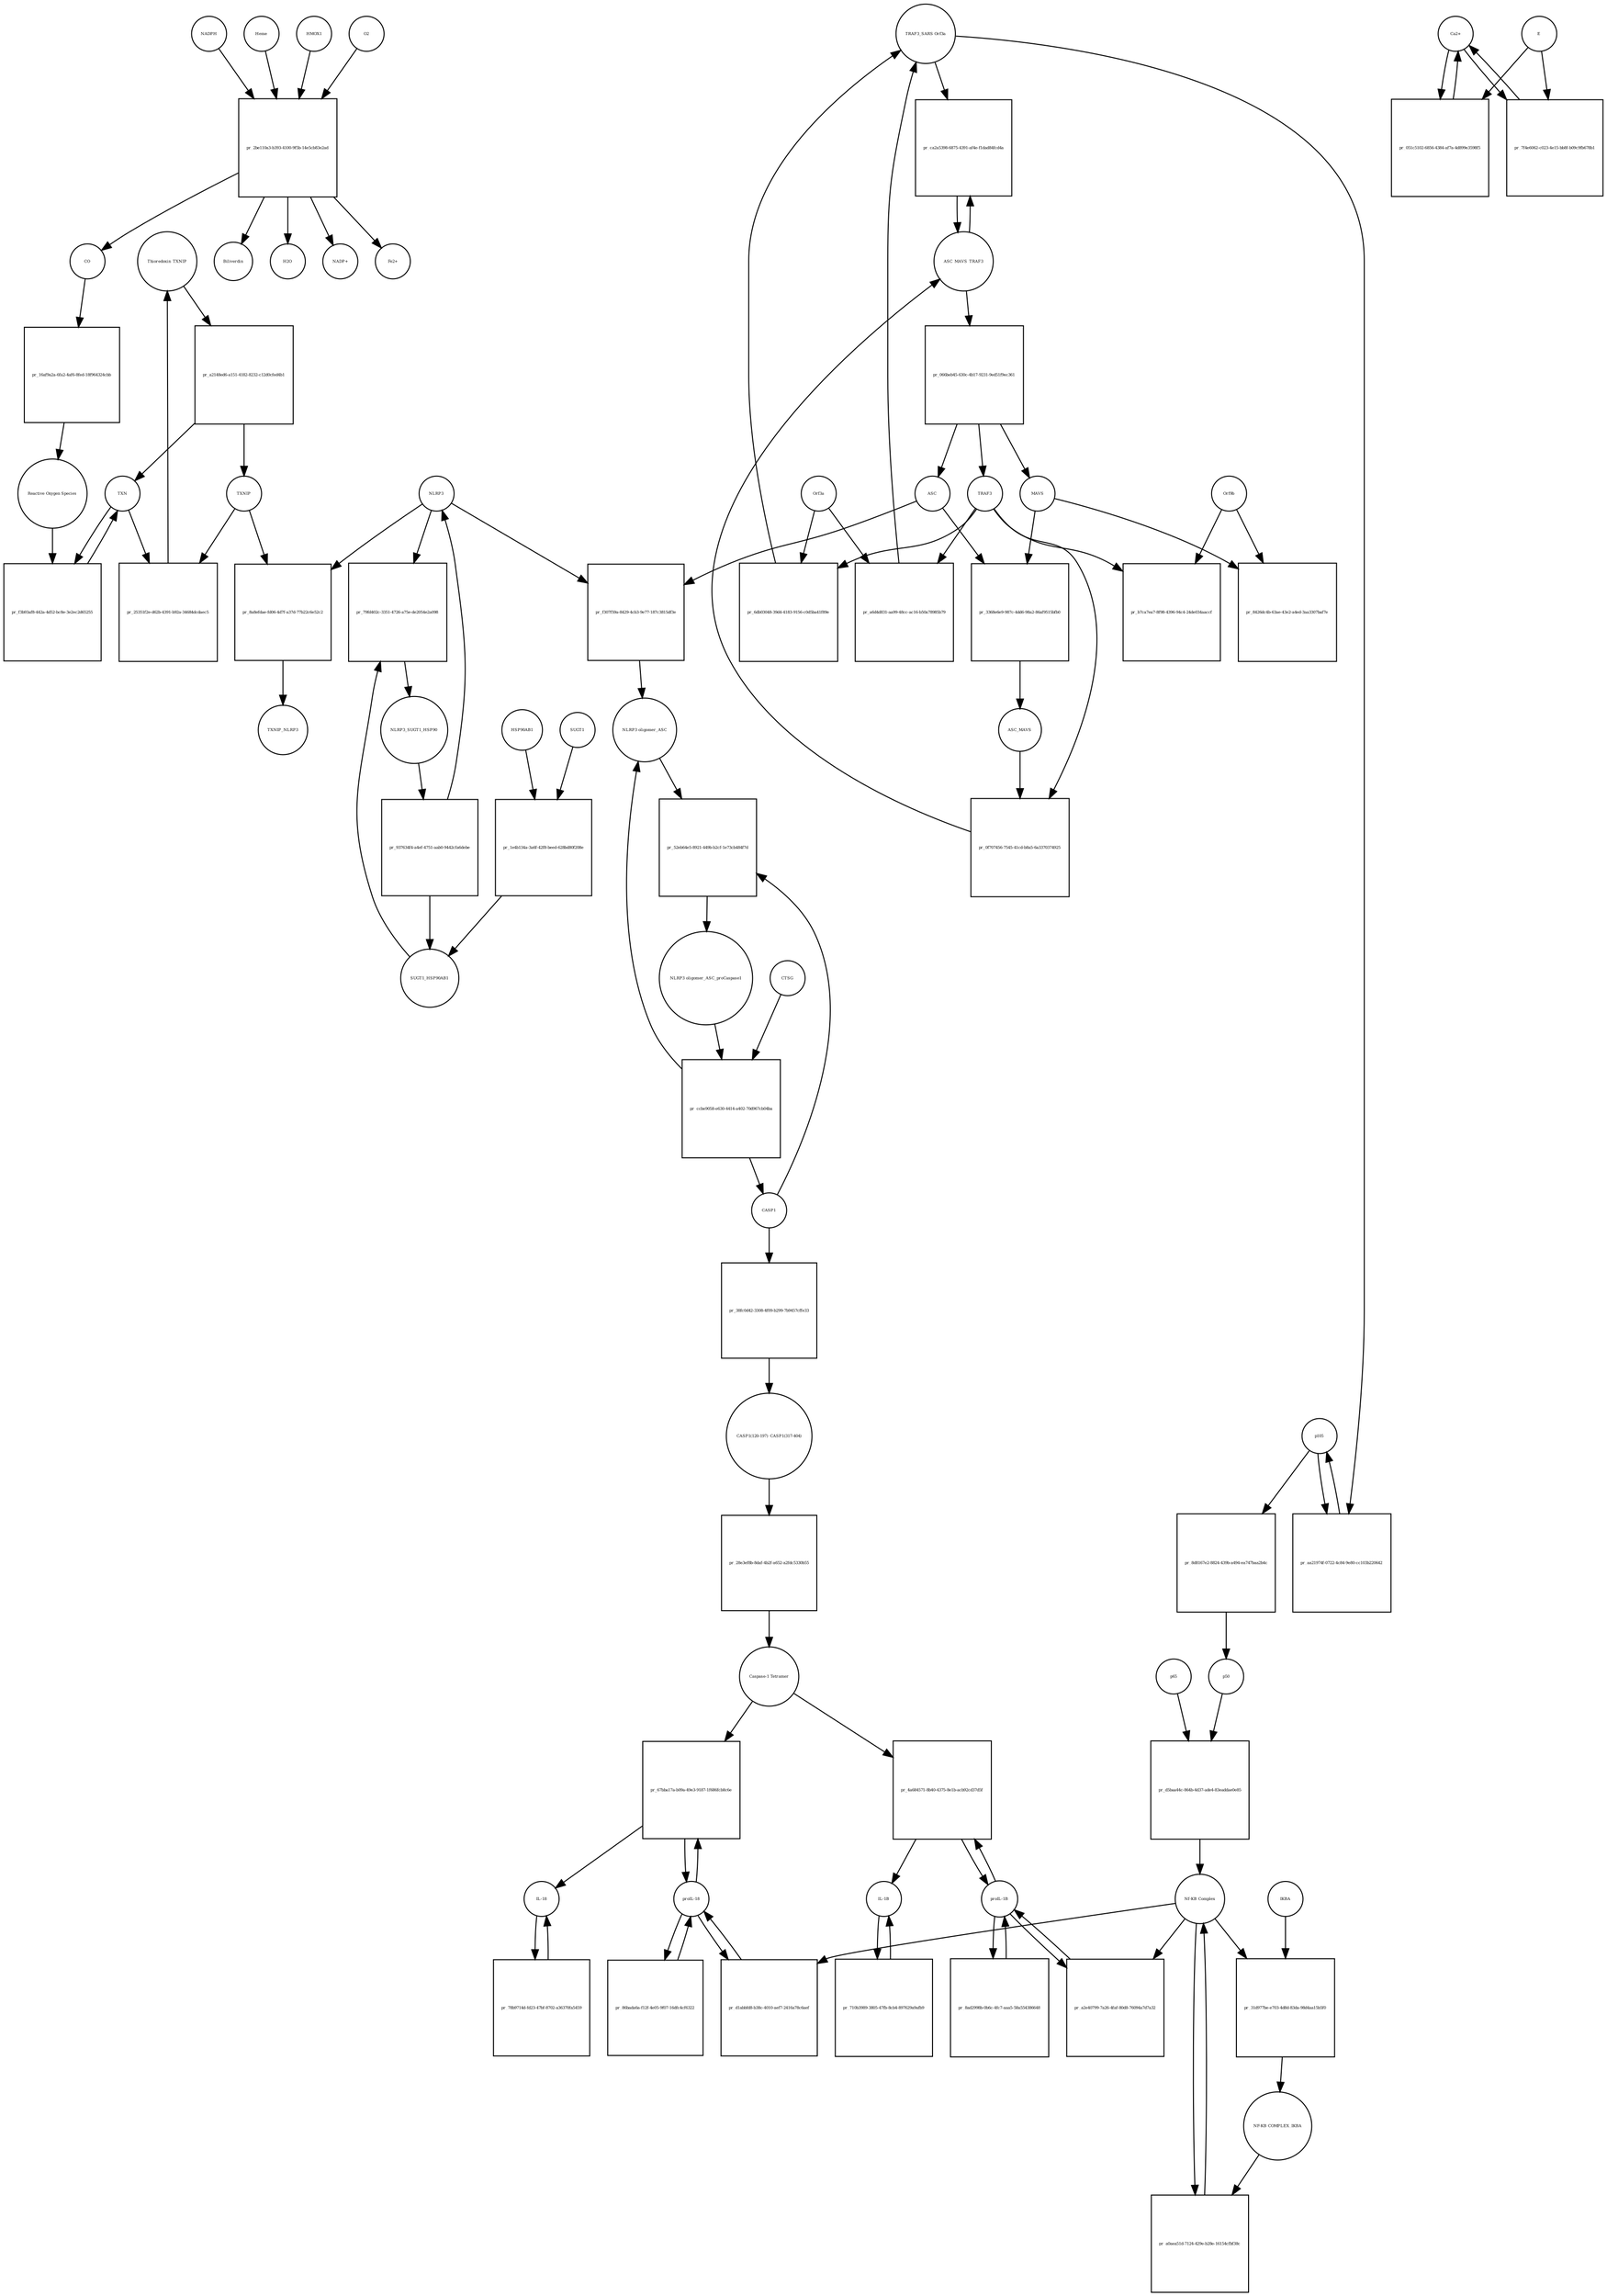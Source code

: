 strict digraph  {
Thioredoxin_TXNIP [annotation="urn_miriam_uniprot_P10599|urn_miriam_uniprot_Q9H3M7", bipartite=0, cls=complex, fontsize=4, label=Thioredoxin_TXNIP, shape=circle];
"pr_a2148ed6-a151-4182-8232-c12d0cfed4b1" [annotation="", bipartite=1, cls=process, fontsize=4, label="pr_a2148ed6-a151-4182-8232-c12d0cfed4b1", shape=square];
TXNIP [annotation=urn_miriam_uniprot_Q9H3M7, bipartite=0, cls=macromolecule, fontsize=4, label=TXNIP, shape=circle];
TXN [annotation=urn_miriam_uniprot_P10599, bipartite=0, cls=macromolecule, fontsize=4, label=TXN, shape=circle];
"pr_f3b93af8-442a-4d52-bc8e-3e2ec2d65255" [annotation="", bipartite=1, cls=process, fontsize=4, label="pr_f3b93af8-442a-4d52-bc8e-3e2ec2d65255", shape=square];
"Reactive Oxygen Species" [annotation="urn_miriam_obo.chebi_CHEBI%3A26523", bipartite=0, cls="simple chemical", fontsize=4, label="Reactive Oxygen Species", shape=circle];
"pr_25351f2e-d62b-4391-b92a-34684dcdaec5" [annotation="", bipartite=1, cls=process, fontsize=4, label="pr_25351f2e-d62b-4391-b92a-34684dcdaec5", shape=square];
HSP90AB1 [annotation=urn_miriam_uniprot_P08238, bipartite=0, cls=macromolecule, fontsize=4, label=HSP90AB1, shape=circle];
"pr_1e4b134a-3a6f-42f8-beed-628bd80f208e" [annotation="", bipartite=1, cls=process, fontsize=4, label="pr_1e4b134a-3a6f-42f8-beed-628bd80f208e", shape=square];
SUGT1 [annotation=urn_miriam_uniprot_Q9Y2Z0, bipartite=0, cls=macromolecule, fontsize=4, label=SUGT1, shape=circle];
SUGT1_HSP90AB1 [annotation="urn_miriam_uniprot_P08238|urn_miriam_uniprot_Q9Y2Z0", bipartite=0, cls=complex, fontsize=4, label=SUGT1_HSP90AB1, shape=circle];
NLRP3 [annotation=urn_miriam_uniprot_Q96P20, bipartite=0, cls=macromolecule, fontsize=4, label=NLRP3, shape=circle];
"pr_8a8efdae-fd06-4d7f-a37d-77b22c6e52c2" [annotation="", bipartite=1, cls=process, fontsize=4, label="pr_8a8efdae-fd06-4d7f-a37d-77b22c6e52c2", shape=square];
TXNIP_NLRP3 [annotation="urn_miriam_uniprot_Q9H3M7|urn_miriam_uniprot_Q96P20", bipartite=0, cls=complex, fontsize=4, label=TXNIP_NLRP3, shape=circle];
"NLRP3 oligomer_ASC_proCaspase1" [annotation="urn_miriam_uniprot_P29466|urn_miriam_uniprot_Q9ULZ3|urn_miriam_uniprot_Q96P20", bipartite=0, cls=complex, fontsize=4, label="NLRP3 oligomer_ASC_proCaspase1", shape=circle];
"pr_ccbe9058-e630-4414-a402-70d967cb04ba" [annotation="", bipartite=1, cls=process, fontsize=4, label="pr_ccbe9058-e630-4414-a402-70d967cb04ba", shape=square];
CASP1 [annotation=urn_miriam_uniprot_P29466, bipartite=0, cls=macromolecule, fontsize=4, label=CASP1, shape=circle];
CTSG [annotation=urn_miriam_uniprot_P08311, bipartite=0, cls=macromolecule, fontsize=4, label=CTSG, shape=circle];
"NLRP3 oligomer_ASC" [annotation="urn_miriam_uniprot_Q9ULZ3|urn_miriam_uniprot_Q96P20", bipartite=0, cls=complex, fontsize=4, label="NLRP3 oligomer_ASC", shape=circle];
"pr_38fc0d42-3308-4f09-b299-7b9457cffe33" [annotation="", bipartite=1, cls=process, fontsize=4, label="pr_38fc0d42-3308-4f09-b299-7b9457cffe33", shape=square];
"CASP1(120-197)_CASP1(317-404)" [annotation=urn_miriam_uniprot_P29466, bipartite=0, cls=complex, fontsize=4, label="CASP1(120-197)_CASP1(317-404)", shape=circle];
"pr_28e3ef8b-8daf-4b2f-a652-a2fdc5330b55" [annotation="", bipartite=1, cls=process, fontsize=4, label="pr_28e3ef8b-8daf-4b2f-a652-a2fdc5330b55", shape=square];
"Caspase-1 Tetramer" [annotation=urn_miriam_uniprot_P29466, bipartite=0, cls="complex multimer", fontsize=4, label="Caspase-1 Tetramer", shape=circle];
"proIL-1B" [annotation=urn_miriam_uniprot_P01584, bipartite=0, cls=macromolecule, fontsize=4, label="proIL-1B", shape=circle];
"pr_4a684571-8b40-4375-8e1b-acb92cd37d5f" [annotation="", bipartite=1, cls=process, fontsize=4, label="pr_4a684571-8b40-4375-8e1b-acb92cd37d5f", shape=square];
"IL-1B" [annotation=urn_miriam_uniprot_P01584, bipartite=0, cls=macromolecule, fontsize=4, label="IL-1B", shape=circle];
"pr_710b3989-3805-47fb-8cb4-897629a9afb9" [annotation="", bipartite=1, cls="omitted process", fontsize=4, label="pr_710b3989-3805-47fb-8cb4-897629a9afb9", shape=square];
"proIL-18" [annotation=urn_miriam_uniprot_Q14116, bipartite=0, cls=macromolecule, fontsize=4, label="proIL-18", shape=circle];
"pr_67bba17a-b09a-49e3-9187-1f686fcb8c6e" [annotation="", bipartite=1, cls=process, fontsize=4, label="pr_67bba17a-b09a-49e3-9187-1f686fcb8c6e", shape=square];
"IL-18" [annotation=urn_miriam_uniprot_Q14116, bipartite=0, cls=macromolecule, fontsize=4, label="IL-18", shape=circle];
"pr_78b9714d-fd23-47bf-8702-a36370fa5459" [annotation="", bipartite=1, cls="omitted process", fontsize=4, label="pr_78b9714d-fd23-47bf-8702-a36370fa5459", shape=square];
"pr_52eb64e5-8921-449b-b2cf-1e73cb484f7d" [annotation="", bipartite=1, cls=process, fontsize=4, label="pr_52eb64e5-8921-449b-b2cf-1e73cb484f7d", shape=square];
"pr_a2e40799-7a26-4faf-80d8-76094a7d7a32" [annotation="", bipartite=1, cls=process, fontsize=4, label="pr_a2e40799-7a26-4faf-80d8-76094a7d7a32", shape=square];
"Nf-KB Complex" [annotation="urn_miriam_uniprot_P19838|urn_miriam_uniprot_Q00653", bipartite=0, cls=complex, fontsize=4, label="Nf-KB Complex", shape=circle];
"pr_d1abbfd8-b38c-4010-aef7-2416a78c6aef" [annotation="", bipartite=1, cls=process, fontsize=4, label="pr_d1abbfd8-b38c-4010-aef7-2416a78c6aef", shape=square];
p50 [annotation=urn_miriam_uniprot_P19838, bipartite=0, cls=macromolecule, fontsize=4, label=p50, shape=circle];
"pr_d5baa44c-864b-4d37-ade4-83eaddae0e85" [annotation="", bipartite=1, cls=process, fontsize=4, label="pr_d5baa44c-864b-4d37-ade4-83eaddae0e85", shape=square];
p65 [annotation=urn_miriam_uniprot_Q00653, bipartite=0, cls=macromolecule, fontsize=4, label=p65, shape=circle];
Orf3a [annotation="urn_miriam_uniprot_P59632|urn_miriam_taxonomy_694009", bipartite=0, cls=macromolecule, fontsize=4, label=Orf3a, shape=circle];
"pr_a6d4d831-aa99-48cc-ac16-b50a78985b79" [annotation="", bipartite=1, cls=process, fontsize=4, label="pr_a6d4d831-aa99-48cc-ac16-b50a78985b79", shape=square];
TRAF3 [annotation=urn_miriam_uniprot_Q13114, bipartite=0, cls=macromolecule, fontsize=4, label=TRAF3, shape=circle];
"TRAF3_SARS Orf3a" [annotation="urn_miriam_uniprot_P59632|urn_miriam_uniprot_Q13114|urn_miriam_taxonomy_694009", bipartite=0, cls=complex, fontsize=4, label="TRAF3_SARS Orf3a", shape=circle];
p105 [annotation=urn_miriam_uniprot_P19838, bipartite=0, cls=macromolecule, fontsize=4, label=p105, shape=circle];
"pr_8d8167e2-8824-439b-a494-ea747baa2b4c" [annotation="", bipartite=1, cls="omitted process", fontsize=4, label="pr_8d8167e2-8824-439b-a494-ea747baa2b4c", shape=square];
ASC [annotation=urn_miriam_uniprot_Q9ULZ3, bipartite=0, cls=macromolecule, fontsize=4, label=ASC, shape=circle];
"pr_f307f59a-8429-4cb3-9e77-187c3815df3e" [annotation="", bipartite=1, cls=process, fontsize=4, label="pr_f307f59a-8429-4cb3-9e77-187c3815df3e", shape=square];
IKBA [annotation="", bipartite=0, cls=macromolecule, fontsize=4, label=IKBA, shape=circle];
"pr_31d977be-e703-4d8d-83da-98d4aa15b5f0" [annotation="", bipartite=1, cls=process, fontsize=4, label="pr_31d977be-e703-4d8d-83da-98d4aa15b5f0", shape=square];
"NF-KB COMPLEX_IKBA" [annotation=urn_miriam_uniprot_P19838, bipartite=0, cls=complex, fontsize=4, label="NF-KB COMPLEX_IKBA", shape=circle];
"pr_a0aea51d-7124-429e-b28e-16154cfbf38c" [annotation="", bipartite=1, cls=process, fontsize=4, label="pr_a0aea51d-7124-429e-b28e-16154cfbf38c", shape=square];
NLRP3_SUGT1_HSP90 [annotation="urn_miriam_uniprot_P08238|urn_miriam_uniprot_Q96P20|urn_miriam_uniprot_Q9Y2Z0", bipartite=0, cls=complex, fontsize=4, label=NLRP3_SUGT1_HSP90, shape=circle];
"pr_937634f4-a4ef-4751-aab0-9442cfa6debe" [annotation="", bipartite=1, cls="omitted process", fontsize=4, label="pr_937634f4-a4ef-4751-aab0-9442cfa6debe", shape=square];
"pr_3368e6e9-987c-4dd6-98a2-86af9515bfb0" [annotation="", bipartite=1, cls=process, fontsize=4, label="pr_3368e6e9-987c-4dd6-98a2-86af9515bfb0", shape=square];
ASC_MAVS [annotation=urn_miriam_uniprot_Q9ULZ3, bipartite=0, cls=complex, fontsize=4, label=ASC_MAVS, shape=circle];
MAVS [annotation=urn_miriam_uniprot_Q7Z434, bipartite=0, cls=macromolecule, fontsize=4, label=MAVS, shape=circle];
"pr_0f707456-7545-41cd-b8a5-6a3370374925" [annotation="", bipartite=1, cls=process, fontsize=4, label="pr_0f707456-7545-41cd-b8a5-6a3370374925", shape=square];
ASC_MAVS_TRAF3 [annotation="urn_miriam_pubmed_25847972|urn_miriam_uniprot_Q9ULZ3|urn_miriam_uniprot_Q13114", bipartite=0, cls=complex, fontsize=4, label=ASC_MAVS_TRAF3, shape=circle];
"pr_066beb45-630c-4b17-9231-9ed51f9ec361" [annotation="", bipartite=1, cls=process, fontsize=4, label="pr_066beb45-630c-4b17-9231-9ed51f9ec361", shape=square];
"pr_ca2a5398-6875-4391-af4e-f1dad84fcd4a" [annotation="", bipartite=1, cls="omitted process", fontsize=4, label="pr_ca2a5398-6875-4391-af4e-f1dad84fcd4a", shape=square];
"pr_79fd402c-3351-4726-a75e-de2054e2a098" [annotation="", bipartite=1, cls=process, fontsize=4, label="pr_79fd402c-3351-4726-a75e-de2054e2a098", shape=square];
"pr_8ad2998b-0b6c-4fc7-aaa5-58a554386648" [annotation="", bipartite=1, cls=process, fontsize=4, label="pr_8ad2998b-0b6c-4fc7-aaa5-58a554386648", shape=square];
"pr_86bada6a-f12f-4e05-9f07-16dfc4cf6322" [annotation="", bipartite=1, cls=process, fontsize=4, label="pr_86bada6a-f12f-4e05-9f07-16dfc4cf6322", shape=square];
"Ca2+" [annotation="urn_miriam_obo.chebi_CHEBI%3A29108", bipartite=0, cls="simple chemical", fontsize=4, label="Ca2+", shape=circle];
"pr_051c5102-6856-4384-af7a-4d899e3598f5" [annotation="", bipartite=1, cls=process, fontsize=4, label="pr_051c5102-6856-4384-af7a-4d899e3598f5", shape=square];
E [annotation="urn_miriam_uniprot_P59637|urn_miriam_taxonomy_694009", bipartite=0, cls=macromolecule, fontsize=4, label=E, shape=circle];
"pr_7f4e6062-c023-4e15-bb8f-b09c9fb678b1" [annotation="", bipartite=1, cls=process, fontsize=4, label="pr_7f4e6062-c023-4e15-bb8f-b09c9fb678b1", shape=square];
"pr_6db03048-39d4-4183-9156-c0d5ba41f89e" [annotation="", bipartite=1, cls=process, fontsize=4, label="pr_6db03048-39d4-4183-9156-c0d5ba41f89e", shape=square];
"pr_aa21974f-0722-4c84-9e80-cc103b220642" [annotation="", bipartite=1, cls="omitted process", fontsize=4, label="pr_aa21974f-0722-4c84-9e80-cc103b220642", shape=square];
Heme [annotation="urn_miriam_obo.chebi_CHEBI%3A30413", bipartite=0, cls="simple chemical", fontsize=4, label=Heme, shape=circle];
"pr_2be110a3-b393-4100-9f5b-14e5cb83e2ad" [annotation="", bipartite=1, cls=process, fontsize=4, label="pr_2be110a3-b393-4100-9f5b-14e5cb83e2ad", shape=square];
Biliverdin [annotation="urn_miriam_obo.chebi_CHEBI%3A17033", bipartite=0, cls="simple chemical", fontsize=4, label=Biliverdin, shape=circle];
HMOX1 [annotation=urn_miriam_uniprot_P09601, bipartite=0, cls=macromolecule, fontsize=4, label=HMOX1, shape=circle];
O2 [annotation="urn_miriam_obo.chebi_CHEBI%3A15379", bipartite=0, cls="simple chemical", fontsize=4, label=O2, shape=circle];
NADPH [annotation="urn_miriam_obo.chebi_CHEBI%3A16474", bipartite=0, cls="simple chemical", fontsize=4, label=NADPH, shape=circle];
H2O [annotation="urn_miriam_obo.chebi_CHEBI%3A15377", bipartite=0, cls="simple chemical", fontsize=4, label=H2O, shape=circle];
"NADP+" [annotation="urn_miriam_obo.chebi_CHEBI%3A18009", bipartite=0, cls="simple chemical", fontsize=4, label="NADP+", shape=circle];
CO [annotation="urn_miriam_obo.chebi_CHEBI%3A17245", bipartite=0, cls="simple chemical", fontsize=4, label=CO, shape=circle];
"Fe2+" [annotation="urn_miriam_obo.chebi_CHEBI%3A29033", bipartite=0, cls="simple chemical", fontsize=4, label="Fe2+", shape=circle];
"pr_16af9a2a-6fa2-4af6-8fed-18f964324cbb" [annotation="", bipartite=1, cls=process, fontsize=4, label="pr_16af9a2a-6fa2-4af6-8fed-18f964324cbb", shape=square];
"pr_8426dc4b-63ae-43e2-a4ed-3aa3307baf7e" [annotation="", bipartite=1, cls=process, fontsize=4, label="pr_8426dc4b-63ae-43e2-a4ed-3aa3307baf7e", shape=square];
Orf9b [annotation="urn_miriam_taxonomy_694009|urn_miriam_uniprot_P59636", bipartite=0, cls=macromolecule, fontsize=4, label=Orf9b, shape=circle];
"pr_b7ca7ea7-8f98-4396-94c4-24de034aaccf" [annotation="", bipartite=1, cls=process, fontsize=4, label="pr_b7ca7ea7-8f98-4396-94c4-24de034aaccf", shape=square];
Thioredoxin_TXNIP -> "pr_a2148ed6-a151-4182-8232-c12d0cfed4b1"  [annotation="", interaction_type=consumption];
"pr_a2148ed6-a151-4182-8232-c12d0cfed4b1" -> TXNIP  [annotation="", interaction_type=production];
"pr_a2148ed6-a151-4182-8232-c12d0cfed4b1" -> TXN  [annotation="", interaction_type=production];
TXNIP -> "pr_25351f2e-d62b-4391-b92a-34684dcdaec5"  [annotation="", interaction_type=consumption];
TXNIP -> "pr_8a8efdae-fd06-4d7f-a37d-77b22c6e52c2"  [annotation="", interaction_type=consumption];
TXN -> "pr_f3b93af8-442a-4d52-bc8e-3e2ec2d65255"  [annotation="", interaction_type=consumption];
TXN -> "pr_25351f2e-d62b-4391-b92a-34684dcdaec5"  [annotation="", interaction_type=consumption];
"pr_f3b93af8-442a-4d52-bc8e-3e2ec2d65255" -> TXN  [annotation="", interaction_type=production];
"Reactive Oxygen Species" -> "pr_f3b93af8-442a-4d52-bc8e-3e2ec2d65255"  [annotation="", interaction_type="necessary stimulation"];
"pr_25351f2e-d62b-4391-b92a-34684dcdaec5" -> Thioredoxin_TXNIP  [annotation="", interaction_type=production];
HSP90AB1 -> "pr_1e4b134a-3a6f-42f8-beed-628bd80f208e"  [annotation="", interaction_type=consumption];
"pr_1e4b134a-3a6f-42f8-beed-628bd80f208e" -> SUGT1_HSP90AB1  [annotation="", interaction_type=production];
SUGT1 -> "pr_1e4b134a-3a6f-42f8-beed-628bd80f208e"  [annotation="", interaction_type=consumption];
SUGT1_HSP90AB1 -> "pr_79fd402c-3351-4726-a75e-de2054e2a098"  [annotation="", interaction_type=consumption];
NLRP3 -> "pr_8a8efdae-fd06-4d7f-a37d-77b22c6e52c2"  [annotation="", interaction_type=consumption];
NLRP3 -> "pr_f307f59a-8429-4cb3-9e77-187c3815df3e"  [annotation="", interaction_type=consumption];
NLRP3 -> "pr_79fd402c-3351-4726-a75e-de2054e2a098"  [annotation="", interaction_type=consumption];
"pr_8a8efdae-fd06-4d7f-a37d-77b22c6e52c2" -> TXNIP_NLRP3  [annotation="", interaction_type=production];
"NLRP3 oligomer_ASC_proCaspase1" -> "pr_ccbe9058-e630-4414-a402-70d967cb04ba"  [annotation="", interaction_type=consumption];
"pr_ccbe9058-e630-4414-a402-70d967cb04ba" -> CASP1  [annotation="", interaction_type=production];
"pr_ccbe9058-e630-4414-a402-70d967cb04ba" -> "NLRP3 oligomer_ASC"  [annotation="", interaction_type=production];
CASP1 -> "pr_38fc0d42-3308-4f09-b299-7b9457cffe33"  [annotation="", interaction_type=consumption];
CASP1 -> "pr_52eb64e5-8921-449b-b2cf-1e73cb484f7d"  [annotation="", interaction_type=consumption];
CTSG -> "pr_ccbe9058-e630-4414-a402-70d967cb04ba"  [annotation="", interaction_type=catalysis];
"NLRP3 oligomer_ASC" -> "pr_52eb64e5-8921-449b-b2cf-1e73cb484f7d"  [annotation="", interaction_type=consumption];
"pr_38fc0d42-3308-4f09-b299-7b9457cffe33" -> "CASP1(120-197)_CASP1(317-404)"  [annotation="", interaction_type=production];
"CASP1(120-197)_CASP1(317-404)" -> "pr_28e3ef8b-8daf-4b2f-a652-a2fdc5330b55"  [annotation="", interaction_type=consumption];
"pr_28e3ef8b-8daf-4b2f-a652-a2fdc5330b55" -> "Caspase-1 Tetramer"  [annotation="", interaction_type=production];
"Caspase-1 Tetramer" -> "pr_4a684571-8b40-4375-8e1b-acb92cd37d5f"  [annotation="", interaction_type=catalysis];
"Caspase-1 Tetramer" -> "pr_67bba17a-b09a-49e3-9187-1f686fcb8c6e"  [annotation="", interaction_type=catalysis];
"proIL-1B" -> "pr_4a684571-8b40-4375-8e1b-acb92cd37d5f"  [annotation="", interaction_type=consumption];
"proIL-1B" -> "pr_a2e40799-7a26-4faf-80d8-76094a7d7a32"  [annotation="", interaction_type=consumption];
"proIL-1B" -> "pr_8ad2998b-0b6c-4fc7-aaa5-58a554386648"  [annotation="", interaction_type=consumption];
"pr_4a684571-8b40-4375-8e1b-acb92cd37d5f" -> "IL-1B"  [annotation="", interaction_type=production];
"pr_4a684571-8b40-4375-8e1b-acb92cd37d5f" -> "proIL-1B"  [annotation="", interaction_type=production];
"IL-1B" -> "pr_710b3989-3805-47fb-8cb4-897629a9afb9"  [annotation="", interaction_type=consumption];
"pr_710b3989-3805-47fb-8cb4-897629a9afb9" -> "IL-1B"  [annotation="", interaction_type=production];
"proIL-18" -> "pr_67bba17a-b09a-49e3-9187-1f686fcb8c6e"  [annotation="", interaction_type=consumption];
"proIL-18" -> "pr_d1abbfd8-b38c-4010-aef7-2416a78c6aef"  [annotation="", interaction_type=consumption];
"proIL-18" -> "pr_86bada6a-f12f-4e05-9f07-16dfc4cf6322"  [annotation="", interaction_type=consumption];
"pr_67bba17a-b09a-49e3-9187-1f686fcb8c6e" -> "IL-18"  [annotation="", interaction_type=production];
"pr_67bba17a-b09a-49e3-9187-1f686fcb8c6e" -> "proIL-18"  [annotation="", interaction_type=production];
"IL-18" -> "pr_78b9714d-fd23-47bf-8702-a36370fa5459"  [annotation="", interaction_type=consumption];
"pr_78b9714d-fd23-47bf-8702-a36370fa5459" -> "IL-18"  [annotation="", interaction_type=production];
"pr_52eb64e5-8921-449b-b2cf-1e73cb484f7d" -> "NLRP3 oligomer_ASC_proCaspase1"  [annotation="", interaction_type=production];
"pr_a2e40799-7a26-4faf-80d8-76094a7d7a32" -> "proIL-1B"  [annotation="", interaction_type=production];
"Nf-KB Complex" -> "pr_a2e40799-7a26-4faf-80d8-76094a7d7a32"  [annotation=urn_miriam_pubmed_31034780, interaction_type=catalysis];
"Nf-KB Complex" -> "pr_d1abbfd8-b38c-4010-aef7-2416a78c6aef"  [annotation=urn_miriam_pubmed_31034780, interaction_type=catalysis];
"Nf-KB Complex" -> "pr_31d977be-e703-4d8d-83da-98d4aa15b5f0"  [annotation="", interaction_type=consumption];
"Nf-KB Complex" -> "pr_a0aea51d-7124-429e-b28e-16154cfbf38c"  [annotation="", interaction_type=consumption];
"pr_d1abbfd8-b38c-4010-aef7-2416a78c6aef" -> "proIL-18"  [annotation="", interaction_type=production];
p50 -> "pr_d5baa44c-864b-4d37-ade4-83eaddae0e85"  [annotation="", interaction_type=consumption];
"pr_d5baa44c-864b-4d37-ade4-83eaddae0e85" -> "Nf-KB Complex"  [annotation="", interaction_type=production];
p65 -> "pr_d5baa44c-864b-4d37-ade4-83eaddae0e85"  [annotation="", interaction_type=consumption];
Orf3a -> "pr_a6d4d831-aa99-48cc-ac16-b50a78985b79"  [annotation="", interaction_type=consumption];
Orf3a -> "pr_6db03048-39d4-4183-9156-c0d5ba41f89e"  [annotation="", interaction_type=consumption];
"pr_a6d4d831-aa99-48cc-ac16-b50a78985b79" -> "TRAF3_SARS Orf3a"  [annotation="", interaction_type=production];
TRAF3 -> "pr_a6d4d831-aa99-48cc-ac16-b50a78985b79"  [annotation="", interaction_type=consumption];
TRAF3 -> "pr_0f707456-7545-41cd-b8a5-6a3370374925"  [annotation="", interaction_type=consumption];
TRAF3 -> "pr_6db03048-39d4-4183-9156-c0d5ba41f89e"  [annotation="", interaction_type=consumption];
TRAF3 -> "pr_b7ca7ea7-8f98-4396-94c4-24de034aaccf"  [annotation="", interaction_type=consumption];
"TRAF3_SARS Orf3a" -> "pr_ca2a5398-6875-4391-af4e-f1dad84fcd4a"  [annotation="urn_miriam_pubmed_25847972|urn_miriam_pubmed_31034780|urn_miriam_taxonomy_9606", interaction_type=catalysis];
"TRAF3_SARS Orf3a" -> "pr_aa21974f-0722-4c84-9e80-cc103b220642"  [annotation="urn_miriam_pubmed_31034780|urn_miriam_taxonomy_9606", interaction_type=catalysis];
p105 -> "pr_8d8167e2-8824-439b-a494-ea747baa2b4c"  [annotation="", interaction_type=consumption];
p105 -> "pr_aa21974f-0722-4c84-9e80-cc103b220642"  [annotation="", interaction_type=consumption];
"pr_8d8167e2-8824-439b-a494-ea747baa2b4c" -> p50  [annotation="", interaction_type=production];
ASC -> "pr_f307f59a-8429-4cb3-9e77-187c3815df3e"  [annotation="", interaction_type=consumption];
ASC -> "pr_3368e6e9-987c-4dd6-98a2-86af9515bfb0"  [annotation="", interaction_type=consumption];
"pr_f307f59a-8429-4cb3-9e77-187c3815df3e" -> "NLRP3 oligomer_ASC"  [annotation="", interaction_type=production];
IKBA -> "pr_31d977be-e703-4d8d-83da-98d4aa15b5f0"  [annotation="", interaction_type=consumption];
"pr_31d977be-e703-4d8d-83da-98d4aa15b5f0" -> "NF-KB COMPLEX_IKBA"  [annotation="", interaction_type=production];
"NF-KB COMPLEX_IKBA" -> "pr_a0aea51d-7124-429e-b28e-16154cfbf38c"  [annotation="", interaction_type=inhibition];
"pr_a0aea51d-7124-429e-b28e-16154cfbf38c" -> "Nf-KB Complex"  [annotation="", interaction_type=production];
NLRP3_SUGT1_HSP90 -> "pr_937634f4-a4ef-4751-aab0-9442cfa6debe"  [annotation="", interaction_type=consumption];
"pr_937634f4-a4ef-4751-aab0-9442cfa6debe" -> NLRP3  [annotation="", interaction_type=production];
"pr_937634f4-a4ef-4751-aab0-9442cfa6debe" -> SUGT1_HSP90AB1  [annotation="", interaction_type=production];
"pr_3368e6e9-987c-4dd6-98a2-86af9515bfb0" -> ASC_MAVS  [annotation="", interaction_type=production];
ASC_MAVS -> "pr_0f707456-7545-41cd-b8a5-6a3370374925"  [annotation="", interaction_type=consumption];
MAVS -> "pr_3368e6e9-987c-4dd6-98a2-86af9515bfb0"  [annotation="", interaction_type=consumption];
MAVS -> "pr_8426dc4b-63ae-43e2-a4ed-3aa3307baf7e"  [annotation="", interaction_type=consumption];
"pr_0f707456-7545-41cd-b8a5-6a3370374925" -> ASC_MAVS_TRAF3  [annotation="", interaction_type=production];
ASC_MAVS_TRAF3 -> "pr_066beb45-630c-4b17-9231-9ed51f9ec361"  [annotation="", interaction_type=consumption];
ASC_MAVS_TRAF3 -> "pr_ca2a5398-6875-4391-af4e-f1dad84fcd4a"  [annotation="", interaction_type=consumption];
"pr_066beb45-630c-4b17-9231-9ed51f9ec361" -> ASC  [annotation="", interaction_type=production];
"pr_066beb45-630c-4b17-9231-9ed51f9ec361" -> TRAF3  [annotation="", interaction_type=production];
"pr_066beb45-630c-4b17-9231-9ed51f9ec361" -> MAVS  [annotation="", interaction_type=production];
"pr_ca2a5398-6875-4391-af4e-f1dad84fcd4a" -> ASC_MAVS_TRAF3  [annotation="", interaction_type=production];
"pr_79fd402c-3351-4726-a75e-de2054e2a098" -> NLRP3_SUGT1_HSP90  [annotation="", interaction_type=production];
"pr_8ad2998b-0b6c-4fc7-aaa5-58a554386648" -> "proIL-1B"  [annotation="", interaction_type=production];
"pr_86bada6a-f12f-4e05-9f07-16dfc4cf6322" -> "proIL-18"  [annotation="", interaction_type=production];
"Ca2+" -> "pr_051c5102-6856-4384-af7a-4d899e3598f5"  [annotation="", interaction_type=consumption];
"Ca2+" -> "pr_7f4e6062-c023-4e15-bb8f-b09c9fb678b1"  [annotation="", interaction_type=consumption];
"pr_051c5102-6856-4384-af7a-4d899e3598f5" -> "Ca2+"  [annotation="", interaction_type=production];
E -> "pr_051c5102-6856-4384-af7a-4d899e3598f5"  [annotation="urn_miriam_pubmed_26331680|urn_miriam_doi_10.1016%2Fj.bbrc.2020.05.206|urn_miriam_taxonomy_392815", interaction_type=catalysis];
E -> "pr_7f4e6062-c023-4e15-bb8f-b09c9fb678b1"  [annotation="urn_miriam_pubmed_26331680|urn_miriam_doi_10.1016%2Fj.bbrc.2020.05.206|urn_miriam_taxonomy_392815", interaction_type=catalysis];
"pr_7f4e6062-c023-4e15-bb8f-b09c9fb678b1" -> "Ca2+"  [annotation="", interaction_type=production];
"pr_6db03048-39d4-4183-9156-c0d5ba41f89e" -> "TRAF3_SARS Orf3a"  [annotation="", interaction_type=production];
"pr_aa21974f-0722-4c84-9e80-cc103b220642" -> p105  [annotation="", interaction_type=production];
Heme -> "pr_2be110a3-b393-4100-9f5b-14e5cb83e2ad"  [annotation="", interaction_type=consumption];
"pr_2be110a3-b393-4100-9f5b-14e5cb83e2ad" -> Biliverdin  [annotation="", interaction_type=production];
"pr_2be110a3-b393-4100-9f5b-14e5cb83e2ad" -> H2O  [annotation="", interaction_type=production];
"pr_2be110a3-b393-4100-9f5b-14e5cb83e2ad" -> "NADP+"  [annotation="", interaction_type=production];
"pr_2be110a3-b393-4100-9f5b-14e5cb83e2ad" -> CO  [annotation="", interaction_type=production];
"pr_2be110a3-b393-4100-9f5b-14e5cb83e2ad" -> "Fe2+"  [annotation="", interaction_type=production];
HMOX1 -> "pr_2be110a3-b393-4100-9f5b-14e5cb83e2ad"  [annotation="", interaction_type=catalysis];
O2 -> "pr_2be110a3-b393-4100-9f5b-14e5cb83e2ad"  [annotation="", interaction_type=consumption];
NADPH -> "pr_2be110a3-b393-4100-9f5b-14e5cb83e2ad"  [annotation="", interaction_type=consumption];
CO -> "pr_16af9a2a-6fa2-4af6-8fed-18f964324cbb"  [annotation="urn_miriam_pubmed_28356568|urn_miriam_pubmed_25770182", interaction_type=inhibition];
"pr_16af9a2a-6fa2-4af6-8fed-18f964324cbb" -> "Reactive Oxygen Species"  [annotation="", interaction_type=production];
Orf9b -> "pr_8426dc4b-63ae-43e2-a4ed-3aa3307baf7e"  [annotation="urn_miriam_doi_10.4049%2Fjimmunol.1303196", interaction_type=catalysis];
Orf9b -> "pr_b7ca7ea7-8f98-4396-94c4-24de034aaccf"  [annotation="urn_miriam_doi_10.4049%2Fjimmunol.1303196", interaction_type=catalysis];
}
